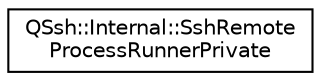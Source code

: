 digraph "Graphical Class Hierarchy"
{
  edge [fontname="Helvetica",fontsize="10",labelfontname="Helvetica",labelfontsize="10"];
  node [fontname="Helvetica",fontsize="10",shape=record];
  rankdir="LR";
  Node0 [label="QSsh::Internal::SshRemote\lProcessRunnerPrivate",height=0.2,width=0.4,color="black", fillcolor="white", style="filled",URL="$class_q_ssh_1_1_internal_1_1_ssh_remote_process_runner_private.html"];
}
